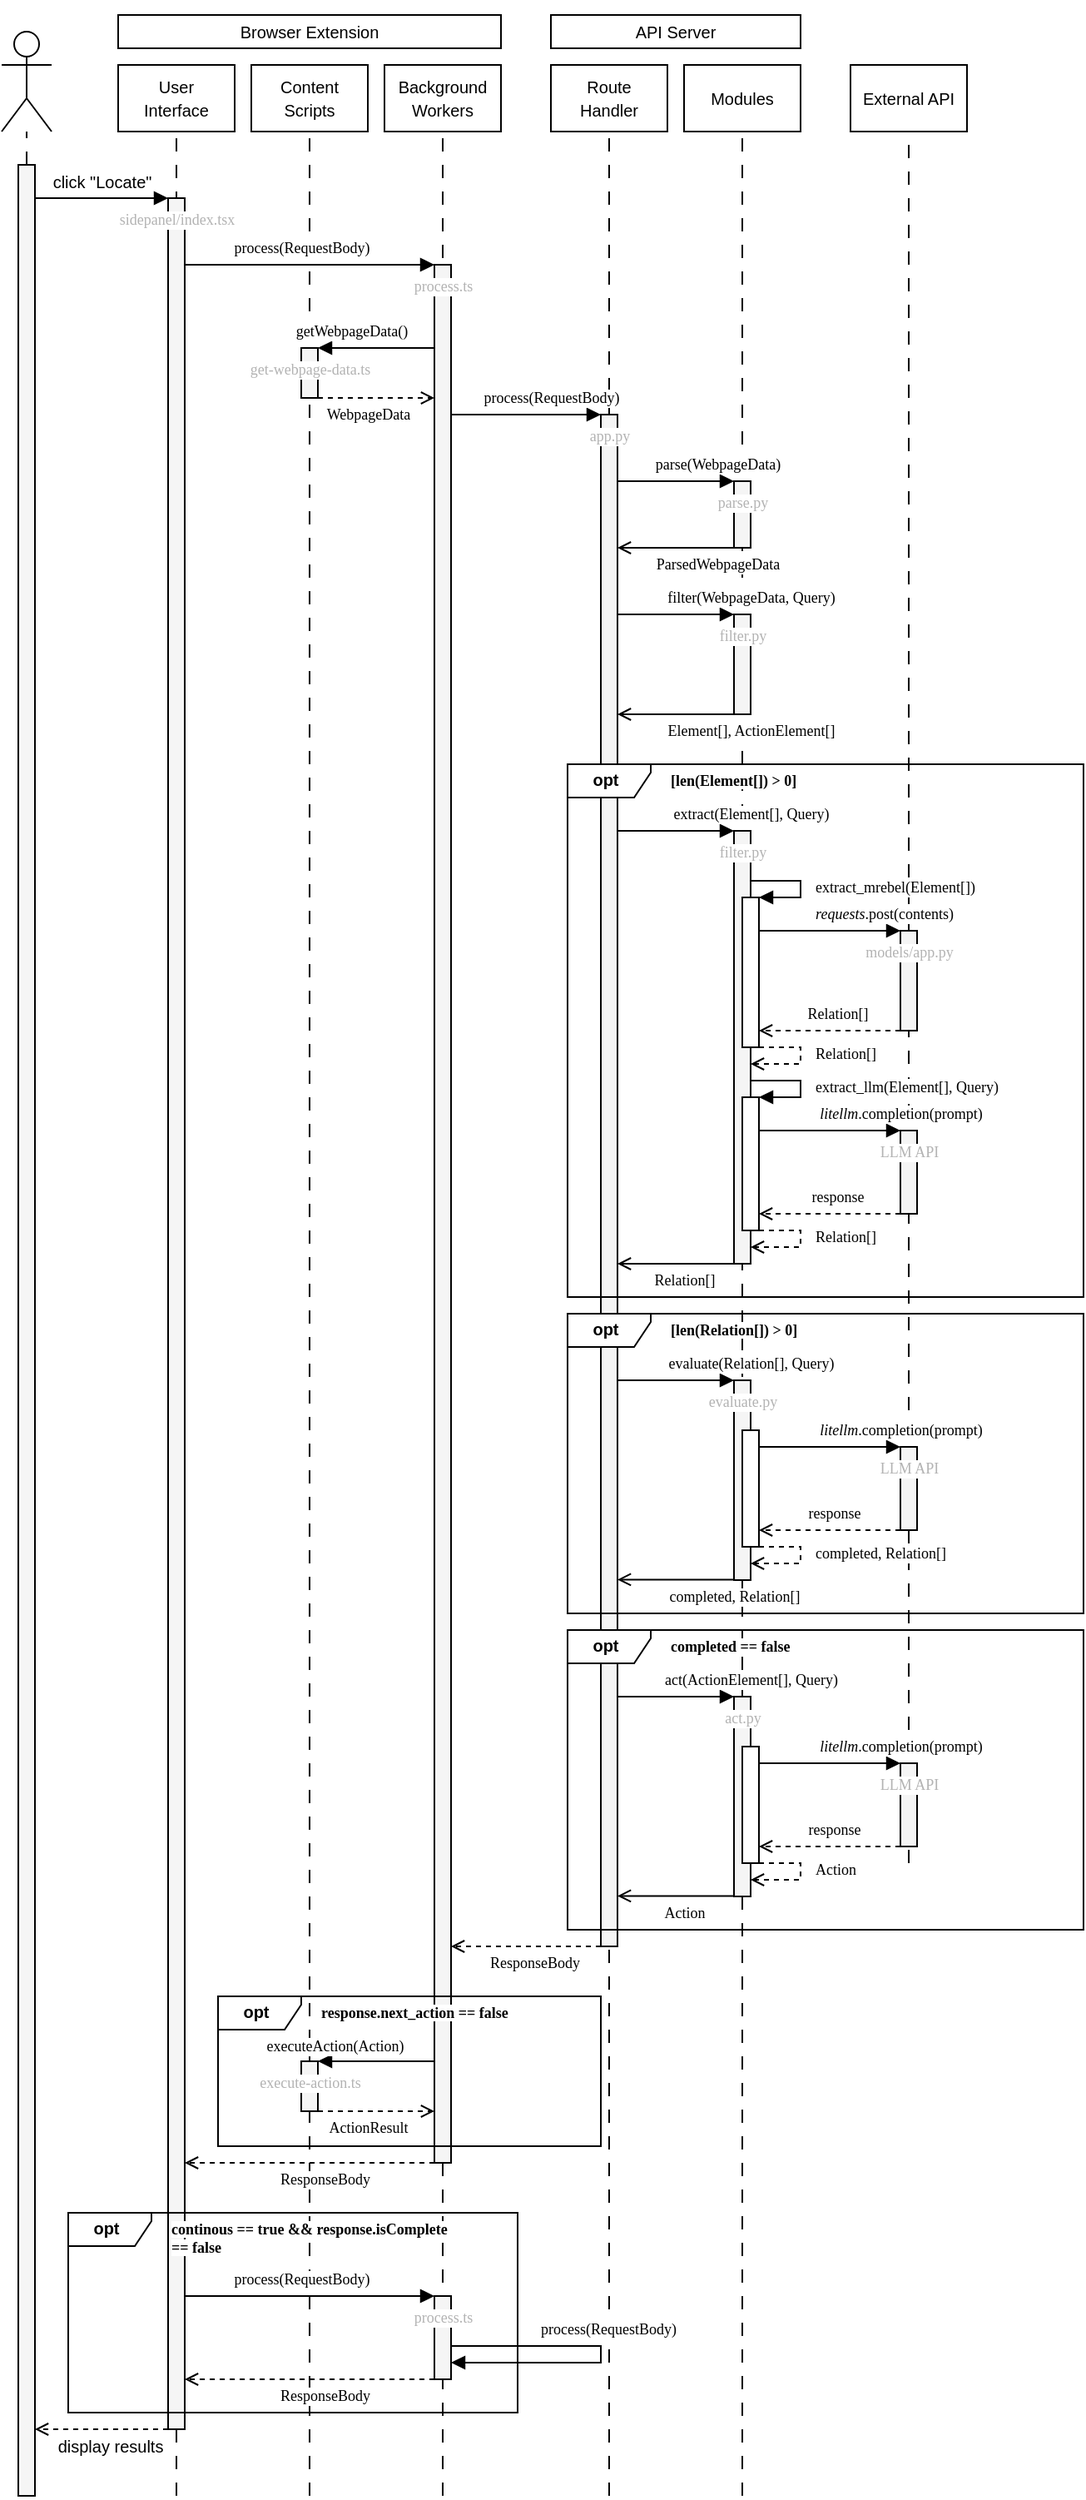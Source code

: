 <mxfile>
    <diagram id="eBM8X4_kObECRYnpffsh" name="Page-1">
        <mxGraphModel dx="1975" dy="1108" grid="1" gridSize="10" guides="1" tooltips="1" connect="1" arrows="1" fold="1" page="1" pageScale="1" pageWidth="850" pageHeight="1100" math="0" shadow="0">
            <root>
                <mxCell id="0"/>
                <mxCell id="1" parent="0"/>
                <mxCell id="3" value="" style="shape=umlActor;verticalLabelPosition=bottom;verticalAlign=top;html=1;" parent="1" vertex="1">
                    <mxGeometry x="100" y="50" width="30" height="60" as="geometry"/>
                </mxCell>
                <mxCell id="19" value="&lt;p style=&quot;line-height: 110%;&quot;&gt;&lt;font style=&quot;font-size: 10px;&quot;&gt;User &lt;br&gt;Interface&lt;/font&gt;&lt;/p&gt;" style="rounded=0;whiteSpace=wrap;html=1;strokeColor=default;" vertex="1" parent="1">
                    <mxGeometry x="170" y="70" width="70" height="40" as="geometry"/>
                </mxCell>
                <mxCell id="20" value="&lt;p style=&quot;line-height: 110%;&quot;&gt;&lt;font style=&quot;font-size: 10px;&quot;&gt;Content Scripts&lt;/font&gt;&lt;/p&gt;" style="rounded=0;whiteSpace=wrap;html=1;strokeColor=default;" vertex="1" parent="1">
                    <mxGeometry x="250" y="70" width="70" height="40" as="geometry"/>
                </mxCell>
                <mxCell id="21" value="&lt;p style=&quot;line-height: 110%;&quot;&gt;&lt;font style=&quot;font-size: 10px;&quot;&gt;Background Workers&lt;/font&gt;&lt;/p&gt;" style="rounded=0;whiteSpace=wrap;html=1;strokeColor=default;" vertex="1" parent="1">
                    <mxGeometry x="330" y="70" width="70" height="40" as="geometry"/>
                </mxCell>
                <mxCell id="22" value="&lt;p style=&quot;line-height: 110%;&quot;&gt;&lt;font style=&quot;font-size: 10px;&quot;&gt;Route &lt;br&gt;Handler&lt;/font&gt;&lt;/p&gt;" style="rounded=0;whiteSpace=wrap;html=1;strokeColor=default;" vertex="1" parent="1">
                    <mxGeometry x="430" y="70" width="70" height="40" as="geometry"/>
                </mxCell>
                <mxCell id="23" value="&lt;font style=&quot;font-size: 10px;&quot;&gt;Modules&lt;/font&gt;" style="rounded=0;whiteSpace=wrap;html=1;strokeColor=default;" vertex="1" parent="1">
                    <mxGeometry x="510" y="70" width="70" height="40" as="geometry"/>
                </mxCell>
                <mxCell id="32" value="" style="endArrow=none;html=1;dashed=1;dashPattern=8 8;startArrow=none;exitX=0.5;exitY=0;exitDx=0;exitDy=0;" edge="1" parent="1" source="33">
                    <mxGeometry width="50" height="50" relative="1" as="geometry">
                        <mxPoint x="120.0" y="300" as="sourcePoint"/>
                        <mxPoint x="115" y="110" as="targetPoint"/>
                    </mxGeometry>
                </mxCell>
                <mxCell id="34" value="" style="endArrow=none;html=1;dashed=1;dashPattern=8 8;entryX=0.5;entryY=1;entryDx=0;entryDy=0;" edge="1" parent="1" target="33">
                    <mxGeometry width="50" height="50" relative="1" as="geometry">
                        <mxPoint x="120.0" y="300" as="sourcePoint"/>
                        <mxPoint x="120" y="110" as="targetPoint"/>
                    </mxGeometry>
                </mxCell>
                <mxCell id="33" value="" style="rounded=0;whiteSpace=wrap;html=1;strokeColor=#000000;fillColor=#f5f5f5;fontColor=#333333;" vertex="1" parent="1">
                    <mxGeometry x="110" y="130" width="10" height="1400" as="geometry"/>
                </mxCell>
                <mxCell id="35" value="click &quot;Locate&quot;" style="endArrow=block;html=1;endFill=1;entryX=0;entryY=0;entryDx=0;entryDy=0;fontSize=10;" edge="1" parent="1" target="49">
                    <mxGeometry y="10" width="50" height="50" relative="1" as="geometry">
                        <mxPoint x="120" y="150" as="sourcePoint"/>
                        <mxPoint x="240" y="150" as="targetPoint"/>
                        <mxPoint as="offset"/>
                    </mxGeometry>
                </mxCell>
                <mxCell id="48" value="" style="endArrow=none;html=1;dashed=1;dashPattern=8 8;entryX=0.5;entryY=1;entryDx=0;entryDy=0;" edge="1" parent="1" target="19">
                    <mxGeometry width="50" height="50" relative="1" as="geometry">
                        <mxPoint x="205" y="1530" as="sourcePoint"/>
                        <mxPoint x="220" y="120" as="targetPoint"/>
                    </mxGeometry>
                </mxCell>
                <mxCell id="49" value="sidepanel/index.tsx" style="rounded=0;strokeColor=#000000;fillColor=#f5f5f5;fontColor=#B3B3B3;labelBackgroundColor=default;labelBorderColor=none;spacingLeft=0;html=1;fontSize=9;fontFamily=Roboto Mono;fontSource=https%3A%2F%2Ffonts.googleapis.com%2Fcss%3Ffamily%3DRoboto%2BMono;verticalAlign=top;spacingTop=1;labelPosition=center;verticalLabelPosition=middle;align=center;" vertex="1" parent="1">
                    <mxGeometry x="200" y="150" width="10" height="1340" as="geometry"/>
                </mxCell>
                <mxCell id="50" value="" style="endArrow=none;html=1;dashed=1;dashPattern=8 8;entryX=0.5;entryY=1;entryDx=0;entryDy=0;startArrow=none;" edge="1" parent="1" target="20">
                    <mxGeometry width="50" height="50" relative="1" as="geometry">
                        <mxPoint x="285" y="1530" as="sourcePoint"/>
                        <mxPoint x="285" y="110.0" as="targetPoint"/>
                    </mxGeometry>
                </mxCell>
                <mxCell id="52" value="" style="endArrow=none;html=1;dashed=1;dashPattern=8 8;entryX=0.5;entryY=1;entryDx=0;entryDy=0;startArrow=none;" edge="1" parent="1" target="21">
                    <mxGeometry width="50" height="50" relative="1" as="geometry">
                        <mxPoint x="365" y="1530" as="sourcePoint"/>
                        <mxPoint x="365" y="110.0" as="targetPoint"/>
                    </mxGeometry>
                </mxCell>
                <mxCell id="54" value="" style="endArrow=none;html=1;dashed=1;dashPattern=8 8;entryX=0.5;entryY=1;entryDx=0;entryDy=0;" edge="1" parent="1" target="22">
                    <mxGeometry width="50" height="50" relative="1" as="geometry">
                        <mxPoint x="465" y="1530" as="sourcePoint"/>
                        <mxPoint x="465" y="110.0" as="targetPoint"/>
                    </mxGeometry>
                </mxCell>
                <mxCell id="56" value="" style="endArrow=none;html=1;dashed=1;dashPattern=8 8;entryX=0.5;entryY=1;entryDx=0;entryDy=0;" edge="1" parent="1" target="23">
                    <mxGeometry width="50" height="50" relative="1" as="geometry">
                        <mxPoint x="545" y="1530" as="sourcePoint"/>
                        <mxPoint x="545" y="110.0" as="targetPoint"/>
                    </mxGeometry>
                </mxCell>
                <mxCell id="59" value="&lt;font style=&quot;font-size: 9px;&quot; data-font-src=&quot;https://fonts.googleapis.com/css?family=Roboto+Mono&quot; face=&quot;Roboto Mono&quot;&gt;process(RequestBody)&lt;/font&gt;" style="endArrow=block;html=1;endFill=1;entryX=0;entryY=0;entryDx=0;entryDy=0;fontSize=9;labelBackgroundColor=default;" edge="1" parent="1" target="68">
                    <mxGeometry x="-0.067" y="10" width="50" height="50" relative="1" as="geometry">
                        <mxPoint x="210" y="190" as="sourcePoint"/>
                        <mxPoint x="440" y="190.0" as="targetPoint"/>
                        <mxPoint as="offset"/>
                    </mxGeometry>
                </mxCell>
                <mxCell id="62" value="&lt;font style=&quot;font-size: 9px;&quot; data-font-src=&quot;https://fonts.googleapis.com/css?family=Roboto+Mono&quot; face=&quot;Roboto Mono&quot;&gt;getWebpageData()&lt;/font&gt;" style="endArrow=block;html=1;endFill=1;fontSize=9;entryX=1;entryY=0;entryDx=0;entryDy=0;" edge="1" parent="1" target="69">
                    <mxGeometry x="0.429" y="-10" width="50" height="50" relative="1" as="geometry">
                        <mxPoint x="360" y="240" as="sourcePoint"/>
                        <mxPoint x="300" y="240" as="targetPoint"/>
                        <mxPoint as="offset"/>
                    </mxGeometry>
                </mxCell>
                <mxCell id="63" value="&lt;font style=&quot;font-size: 9px;&quot; data-font-src=&quot;https://fonts.googleapis.com/css?family=Roboto+Mono&quot; face=&quot;Roboto Mono&quot;&gt;WebpageData&lt;/font&gt;" style="endArrow=open;html=1;endFill=0;dashed=1;fontSize=9;exitX=1;exitY=1;exitDx=0;exitDy=0;" edge="1" parent="1" source="69">
                    <mxGeometry x="-0.143" y="-10" width="50" height="50" relative="1" as="geometry">
                        <mxPoint x="300" y="270" as="sourcePoint"/>
                        <mxPoint x="360" y="270" as="targetPoint"/>
                        <mxPoint as="offset"/>
                    </mxGeometry>
                </mxCell>
                <mxCell id="64" value="External API" style="rounded=0;whiteSpace=wrap;html=1;strokeColor=default;fontSize=10;" vertex="1" parent="1">
                    <mxGeometry x="610" y="70" width="70" height="40" as="geometry"/>
                </mxCell>
                <mxCell id="65" value="" style="endArrow=none;html=1;dashed=1;dashPattern=8 8;entryX=0.5;entryY=1;entryDx=0;entryDy=0;" edge="1" parent="1" target="64">
                    <mxGeometry width="50" height="50" relative="1" as="geometry">
                        <mxPoint x="645" y="1150" as="sourcePoint"/>
                        <mxPoint x="645" y="110" as="targetPoint"/>
                    </mxGeometry>
                </mxCell>
                <mxCell id="68" value="process.ts" style="rounded=0;strokeColor=#000000;fillColor=#f5f5f5;fontColor=#B3B3B3;labelBackgroundColor=default;labelBorderColor=none;spacingLeft=0;html=1;fontSize=9;fontFamily=Roboto Mono;fontSource=https%3A%2F%2Ffonts.googleapis.com%2Fcss%3Ffamily%3DRoboto%2BMono;verticalAlign=top;spacingTop=1;labelPosition=center;verticalLabelPosition=middle;align=center;" vertex="1" parent="1">
                    <mxGeometry x="360" y="190" width="10" height="1140" as="geometry"/>
                </mxCell>
                <mxCell id="69" value="get-webpage-data.ts" style="rounded=0;strokeColor=#000000;fillColor=#f5f5f5;fontColor=#B3B3B3;labelBackgroundColor=default;labelBorderColor=none;spacingLeft=0;html=1;fontSize=9;fontFamily=Roboto Mono;fontSource=https%3A%2F%2Ffonts.googleapis.com%2Fcss%3Ffamily%3DRoboto%2BMono;verticalAlign=top;spacingTop=1;labelPosition=center;verticalLabelPosition=middle;align=center;" vertex="1" parent="1">
                    <mxGeometry x="280" y="240" width="10" height="30" as="geometry"/>
                </mxCell>
                <mxCell id="70" value="&lt;font style=&quot;font-size: 9px;&quot; data-font-src=&quot;https://fonts.googleapis.com/css?family=Roboto+Mono&quot; face=&quot;Roboto Mono&quot;&gt;process(RequestBody)&lt;/font&gt;" style="endArrow=block;html=1;endFill=1;entryX=0;entryY=0;entryDx=0;entryDy=0;fontSize=9;" edge="1" parent="1" target="71">
                    <mxGeometry x="0.333" y="10" width="50" height="50" relative="1" as="geometry">
                        <mxPoint x="370" y="280" as="sourcePoint"/>
                        <mxPoint x="470" y="280" as="targetPoint"/>
                        <mxPoint as="offset"/>
                    </mxGeometry>
                </mxCell>
                <mxCell id="71" value="app.py" style="rounded=0;strokeColor=#000000;fillColor=#f5f5f5;fontColor=#B3B3B3;labelBackgroundColor=default;labelBorderColor=none;spacingLeft=0;html=1;fontSize=9;fontFamily=Roboto Mono;fontSource=https%3A%2F%2Ffonts.googleapis.com%2Fcss%3Ffamily%3DRoboto%2BMono;verticalAlign=top;spacingTop=1;labelPosition=center;verticalLabelPosition=middle;align=center;" vertex="1" parent="1">
                    <mxGeometry x="460" y="280" width="10" height="920" as="geometry"/>
                </mxCell>
                <mxCell id="72" value="parse.py" style="rounded=0;strokeColor=#000000;fillColor=#f5f5f5;fontColor=#B3B3B3;labelBackgroundColor=default;labelBorderColor=none;spacingLeft=0;html=1;fontSize=9;fontFamily=Roboto Mono;fontSource=https%3A%2F%2Ffonts.googleapis.com%2Fcss%3Ffamily%3DRoboto%2BMono;verticalAlign=top;spacingTop=1;labelPosition=center;verticalLabelPosition=middle;align=center;" vertex="1" parent="1">
                    <mxGeometry x="540" y="320" width="10" height="40" as="geometry"/>
                </mxCell>
                <mxCell id="73" value="&lt;font style=&quot;font-size: 9px;&quot; data-font-src=&quot;https://fonts.googleapis.com/css?family=Roboto+Mono&quot; face=&quot;Roboto Mono&quot;&gt;parse(WebpageData)&lt;/font&gt;" style="endArrow=block;html=1;endFill=1;fontSize=9;entryX=0;entryY=0;entryDx=0;entryDy=0;" edge="1" parent="1" target="72">
                    <mxGeometry x="0.714" y="10" width="50" height="50" relative="1" as="geometry">
                        <mxPoint x="470" y="320" as="sourcePoint"/>
                        <mxPoint x="580" y="320" as="targetPoint"/>
                        <mxPoint as="offset"/>
                    </mxGeometry>
                </mxCell>
                <mxCell id="74" value="&lt;font style=&quot;font-size: 9px;&quot; data-font-src=&quot;https://fonts.googleapis.com/css?family=Roboto+Mono&quot; face=&quot;Roboto Mono&quot;&gt;ParsedWebpageData&lt;/font&gt;" style="endArrow=open;html=1;endFill=0;fontSize=9;exitX=0;exitY=1;exitDx=0;exitDy=0;" edge="1" parent="1" source="72">
                    <mxGeometry x="-0.714" y="10" width="50" height="50" relative="1" as="geometry">
                        <mxPoint x="580" y="360" as="sourcePoint"/>
                        <mxPoint x="470" y="360" as="targetPoint"/>
                        <mxPoint as="offset"/>
                    </mxGeometry>
                </mxCell>
                <mxCell id="76" value="filter.py" style="rounded=0;strokeColor=#000000;fillColor=#f5f5f5;fontColor=#B3B3B3;labelBackgroundColor=default;labelBorderColor=none;spacingLeft=0;html=1;fontSize=9;fontFamily=Roboto Mono;fontSource=https%3A%2F%2Ffonts.googleapis.com%2Fcss%3Ffamily%3DRoboto%2BMono;verticalAlign=top;spacingTop=1;labelPosition=center;verticalLabelPosition=middle;align=center;" vertex="1" parent="1">
                    <mxGeometry x="540" y="400" width="10" height="60" as="geometry"/>
                </mxCell>
                <mxCell id="77" value="&lt;font style=&quot;font-size: 9px;&quot; data-font-src=&quot;https://fonts.googleapis.com/css?family=Roboto+Mono&quot; face=&quot;Roboto Mono&quot;&gt;filter(WebpageData, Query)&lt;/font&gt;" style="endArrow=block;html=1;endFill=1;fontSize=9;entryX=0;entryY=0;entryDx=0;entryDy=0;" edge="1" parent="1" target="76">
                    <mxGeometry x="1" y="14" width="50" height="50" relative="1" as="geometry">
                        <mxPoint x="470" y="400" as="sourcePoint"/>
                        <mxPoint x="580" y="400" as="targetPoint"/>
                        <mxPoint x="10" y="4" as="offset"/>
                    </mxGeometry>
                </mxCell>
                <mxCell id="78" value="&lt;font style=&quot;font-size: 9px;&quot; data-font-src=&quot;https://fonts.googleapis.com/css?family=Roboto+Mono&quot; face=&quot;Roboto Mono&quot;&gt;Element[], ActionElement[]&lt;/font&gt;" style="endArrow=open;html=1;endFill=0;fontSize=9;exitX=0;exitY=1;exitDx=0;exitDy=0;" edge="1" parent="1" source="76">
                    <mxGeometry x="-1" y="14" width="50" height="50" relative="1" as="geometry">
                        <mxPoint x="580" y="460.0" as="sourcePoint"/>
                        <mxPoint x="470" y="460.0" as="targetPoint"/>
                        <mxPoint x="10" y="-4" as="offset"/>
                    </mxGeometry>
                </mxCell>
                <mxCell id="58" value="opt" style="shape=umlFrame;whiteSpace=wrap;html=1;width=50;height=20;boundedLbl=1;verticalAlign=middle;align=center;spacingLeft=-4;strokeColor=#000000;fontSize=10;spacingTop=-2;fontStyle=1;movable=1;resizable=1;rotatable=1;deletable=1;editable=1;connectable=1;" vertex="1" parent="1">
                    <mxGeometry x="440" y="490" width="310" height="320" as="geometry"/>
                </mxCell>
                <mxCell id="79" value="&lt;span style=&quot;color: rgb(0, 0, 0); font-family: &amp;quot;Roboto Mono&amp;quot;; font-size: 9px; font-style: normal; font-variant-ligatures: normal; font-variant-caps: normal; letter-spacing: normal; orphans: 2; text-align: center; text-indent: 0px; text-transform: none; widows: 2; word-spacing: 0px; -webkit-text-stroke-width: 0px; background-color: rgb(255, 255, 255); text-decoration-thickness: initial; text-decoration-style: initial; text-decoration-color: initial; float: none; display: inline !important;&quot;&gt;[len(Element[]) &amp;gt; 0]&lt;/span&gt;" style="text;whiteSpace=wrap;html=1;fontSize=9;fontFamily=Roboto Mono;fontColor=#B3B3B3;verticalAlign=middle;fontStyle=1" vertex="1" parent="1">
                    <mxGeometry x="500" y="490" width="130" height="20" as="geometry"/>
                </mxCell>
                <mxCell id="80" value="filter.py" style="rounded=0;strokeColor=#000000;fillColor=#f5f5f5;fontColor=#B3B3B3;labelBackgroundColor=default;labelBorderColor=none;spacingLeft=0;html=1;fontSize=9;fontFamily=Roboto Mono;fontSource=https%3A%2F%2Ffonts.googleapis.com%2Fcss%3Ffamily%3DRoboto%2BMono;verticalAlign=top;spacingTop=1;labelPosition=center;verticalLabelPosition=middle;align=center;" vertex="1" parent="1">
                    <mxGeometry x="540" y="530" width="10" height="260" as="geometry"/>
                </mxCell>
                <mxCell id="81" value="&lt;font style=&quot;font-size: 9px;&quot; data-font-src=&quot;https://fonts.googleapis.com/css?family=Roboto+Mono&quot; face=&quot;Roboto Mono&quot;&gt;extract(Element[], Query)&lt;/font&gt;" style="endArrow=block;html=1;endFill=1;fontSize=9;entryX=0;entryY=0;entryDx=0;entryDy=0;" edge="1" parent="1" target="80">
                    <mxGeometry x="1" y="14" width="50" height="50" relative="1" as="geometry">
                        <mxPoint x="470" y="530" as="sourcePoint"/>
                        <mxPoint x="540" y="530" as="targetPoint"/>
                        <mxPoint x="10" y="4" as="offset"/>
                    </mxGeometry>
                </mxCell>
                <mxCell id="82" value="models/app.py" style="rounded=0;strokeColor=#000000;fillColor=#f5f5f5;fontColor=#B3B3B3;labelBackgroundColor=default;labelBorderColor=none;spacingLeft=0;html=1;fontSize=9;fontFamily=Roboto Mono;fontSource=https%3A%2F%2Ffonts.googleapis.com%2Fcss%3Ffamily%3DRoboto%2BMono;verticalAlign=top;spacingTop=1;labelPosition=center;verticalLabelPosition=middle;align=center;" vertex="1" parent="1">
                    <mxGeometry x="640" y="590" width="10" height="60" as="geometry"/>
                </mxCell>
                <mxCell id="83" value="&lt;font style=&quot;font-size: 9px;&quot; data-font-src=&quot;https://fonts.googleapis.com/css?family=Roboto+Mono&quot; face=&quot;Roboto Mono&quot;&gt;extract_mrebel(Element[])&lt;/font&gt;" style="endArrow=block;html=1;endFill=1;fontSize=9;entryX=1;entryY=0;entryDx=0;entryDy=0;rounded=0;align=left;" edge="1" parent="1">
                    <mxGeometry x="0.046" y="7" width="50" height="50" relative="1" as="geometry">
                        <mxPoint x="550" y="560" as="sourcePoint"/>
                        <mxPoint x="555" y="570" as="targetPoint"/>
                        <mxPoint as="offset"/>
                        <Array as="points">
                            <mxPoint x="580" y="560"/>
                            <mxPoint x="580" y="570"/>
                        </Array>
                    </mxGeometry>
                </mxCell>
                <mxCell id="84" value="&lt;font style=&quot;font-size: 9px;&quot; data-font-src=&quot;https://fonts.googleapis.com/css?family=Roboto+Mono&quot; face=&quot;Roboto Mono&quot;&gt;Relation[]&lt;/font&gt;" style="endArrow=open;html=1;endFill=0;dashed=1;fontSize=9;entryX=1;entryY=1;entryDx=0;entryDy=0;exitX=0;exitY=1;exitDx=0;exitDy=0;" edge="1" parent="1">
                    <mxGeometry x="-0.091" y="-10" width="50" height="50" relative="1" as="geometry">
                        <mxPoint x="640" y="650" as="sourcePoint"/>
                        <mxPoint x="555" y="650" as="targetPoint"/>
                        <mxPoint as="offset"/>
                    </mxGeometry>
                </mxCell>
                <mxCell id="85" value="LLM API" style="rounded=0;strokeColor=#000000;fillColor=#f5f5f5;fontColor=#B3B3B3;labelBackgroundColor=default;labelBorderColor=none;spacingLeft=0;html=1;fontSize=9;fontFamily=Roboto Mono;fontSource=https%3A%2F%2Ffonts.googleapis.com%2Fcss%3Ffamily%3DRoboto%2BMono;verticalAlign=top;spacingTop=1;labelPosition=center;verticalLabelPosition=middle;align=center;" vertex="1" parent="1">
                    <mxGeometry x="640" y="710" width="10" height="50" as="geometry"/>
                </mxCell>
                <mxCell id="86" value="&lt;font face=&quot;Roboto Mono&quot;&gt;&lt;i&gt;litellm&lt;/i&gt;.completion(prompt)&lt;/font&gt;" style="endArrow=block;html=1;endFill=1;fontSize=9;entryX=0;entryY=0;entryDx=0;entryDy=0;" edge="1" parent="1" target="85">
                    <mxGeometry x="1" y="10" width="50" height="50" relative="1" as="geometry">
                        <mxPoint x="550" y="710" as="sourcePoint"/>
                        <mxPoint x="630" y="710" as="targetPoint"/>
                        <mxPoint as="offset"/>
                    </mxGeometry>
                </mxCell>
                <mxCell id="87" value="&lt;font style=&quot;font-size: 9px;&quot; data-font-src=&quot;https://fonts.googleapis.com/css?family=Roboto+Mono&quot; face=&quot;Roboto Mono&quot;&gt;response&lt;/font&gt;" style="endArrow=open;html=1;endFill=0;dashed=1;fontSize=9;exitX=0;exitY=1;exitDx=0;exitDy=0;" edge="1" parent="1">
                    <mxGeometry x="-0.089" y="-10" width="50" height="50" relative="1" as="geometry">
                        <mxPoint x="640" y="760" as="sourcePoint"/>
                        <mxPoint x="555" y="760" as="targetPoint"/>
                        <mxPoint as="offset"/>
                    </mxGeometry>
                </mxCell>
                <mxCell id="88" value="&lt;font style=&quot;font-size: 9px;&quot; data-font-src=&quot;https://fonts.googleapis.com/css?family=Roboto+Mono&quot; face=&quot;Roboto Mono&quot;&gt;Relation[]&lt;/font&gt;" style="endArrow=open;html=1;endFill=0;fontSize=9;" edge="1" parent="1">
                    <mxGeometry x="-0.143" y="10" width="50" height="50" relative="1" as="geometry">
                        <mxPoint x="540" y="790" as="sourcePoint"/>
                        <mxPoint x="470" y="790" as="targetPoint"/>
                        <mxPoint as="offset"/>
                    </mxGeometry>
                </mxCell>
                <mxCell id="89" value="opt" style="shape=umlFrame;whiteSpace=wrap;html=1;width=50;height=20;boundedLbl=1;verticalAlign=middle;align=center;spacingLeft=-4;strokeColor=#000000;fontSize=10;spacingTop=-2;fontStyle=1" vertex="1" parent="1">
                    <mxGeometry x="440" y="820" width="310" height="180" as="geometry"/>
                </mxCell>
                <mxCell id="90" value="&lt;span style=&quot;color: rgb(0, 0, 0); font-family: &amp;quot;Roboto Mono&amp;quot;; font-size: 9px; font-style: normal; font-variant-ligatures: normal; font-variant-caps: normal; letter-spacing: normal; orphans: 2; text-align: center; text-indent: 0px; text-transform: none; widows: 2; word-spacing: 0px; -webkit-text-stroke-width: 0px; background-color: rgb(255, 255, 255); text-decoration-thickness: initial; text-decoration-style: initial; text-decoration-color: initial; float: none; display: inline !important;&quot;&gt;[len(Relation[]) &amp;gt; 0]&lt;/span&gt;" style="text;whiteSpace=wrap;html=1;fontSize=9;fontFamily=Roboto Mono;fontColor=#B3B3B3;verticalAlign=middle;fontStyle=1" vertex="1" parent="1">
                    <mxGeometry x="500" y="820" width="130" height="20" as="geometry"/>
                </mxCell>
                <mxCell id="91" value="evaluate.py" style="rounded=0;strokeColor=#000000;fillColor=#f5f5f5;fontColor=#B3B3B3;labelBackgroundColor=default;labelBorderColor=none;spacingLeft=0;html=1;fontSize=9;fontFamily=Roboto Mono;fontSource=https%3A%2F%2Ffonts.googleapis.com%2Fcss%3Ffamily%3DRoboto%2BMono;verticalAlign=top;spacingTop=1;labelPosition=center;verticalLabelPosition=middle;align=center;" vertex="1" parent="1">
                    <mxGeometry x="540" y="860" width="10" height="120" as="geometry"/>
                </mxCell>
                <mxCell id="92" value="&lt;font style=&quot;font-size: 9px;&quot; data-font-src=&quot;https://fonts.googleapis.com/css?family=Roboto+Mono&quot; face=&quot;Roboto Mono&quot;&gt;evaluate(Relation[], Query)&lt;/font&gt;" style="endArrow=block;html=1;endFill=1;fontSize=9;" edge="1" parent="1">
                    <mxGeometry x="1" y="14" width="50" height="50" relative="1" as="geometry">
                        <mxPoint x="470" y="860" as="sourcePoint"/>
                        <mxPoint x="540" y="860" as="targetPoint"/>
                        <mxPoint x="10" y="4" as="offset"/>
                    </mxGeometry>
                </mxCell>
                <mxCell id="99" value="&lt;font style=&quot;font-size: 9px;&quot; data-font-src=&quot;https://fonts.googleapis.com/css?family=Roboto+Mono&quot; face=&quot;Roboto Mono&quot;&gt;&lt;i&gt;requests&lt;/i&gt;.post(contents)&lt;/font&gt;" style="endArrow=block;html=1;endFill=1;fontSize=9;entryX=0;entryY=0;entryDx=0;entryDy=0;" edge="1" parent="1" target="82">
                    <mxGeometry x="0.765" y="10" width="50" height="50" relative="1" as="geometry">
                        <mxPoint x="555.0" y="590" as="sourcePoint"/>
                        <mxPoint x="665.0" y="590" as="targetPoint"/>
                        <mxPoint as="offset"/>
                    </mxGeometry>
                </mxCell>
                <mxCell id="100" value="" style="rounded=0;labelBackgroundColor=default;labelBorderColor=none;spacingLeft=0;html=1;fontSize=9;fontFamily=Roboto Mono;fontSource=https%3A%2F%2Ffonts.googleapis.com%2Fcss%3Ffamily%3DRoboto%2BMono;verticalAlign=top;spacingTop=1;labelPosition=center;verticalLabelPosition=middle;align=center;" vertex="1" parent="1">
                    <mxGeometry x="545" y="570" width="10" height="90" as="geometry"/>
                </mxCell>
                <mxCell id="101" value="&lt;font style=&quot;font-size: 9px;&quot; data-font-src=&quot;https://fonts.googleapis.com/css?family=Roboto+Mono&quot; face=&quot;Roboto Mono&quot;&gt;Relation[]&lt;/font&gt;" style="endArrow=open;html=1;endFill=0;dashed=1;fontSize=9;entryX=1;entryY=1;entryDx=0;entryDy=0;exitX=1;exitY=1;exitDx=0;exitDy=0;rounded=0;align=left;" edge="1" parent="1">
                    <mxGeometry x="-0.108" y="7" width="50" height="50" relative="1" as="geometry">
                        <mxPoint x="555" y="660" as="sourcePoint"/>
                        <mxPoint x="550" y="670" as="targetPoint"/>
                        <mxPoint as="offset"/>
                        <Array as="points">
                            <mxPoint x="580" y="660"/>
                            <mxPoint x="580" y="670"/>
                        </Array>
                    </mxGeometry>
                </mxCell>
                <mxCell id="103" value="" style="rounded=0;labelBackgroundColor=default;labelBorderColor=none;spacingLeft=0;html=1;fontSize=9;fontFamily=Roboto Mono;fontSource=https%3A%2F%2Ffonts.googleapis.com%2Fcss%3Ffamily%3DRoboto%2BMono;verticalAlign=top;spacingTop=1;labelPosition=center;verticalLabelPosition=middle;align=center;" vertex="1" parent="1">
                    <mxGeometry x="545" y="690" width="10" height="80" as="geometry"/>
                </mxCell>
                <mxCell id="104" value="&lt;span style=&quot;font-family: &amp;quot;Roboto Mono&amp;quot;; text-align: center;&quot;&gt;extract_llm(Element[], Query)&lt;/span&gt;" style="endArrow=block;html=1;endFill=1;fontSize=9;entryX=1;entryY=0;entryDx=0;entryDy=0;rounded=0;align=left;" edge="1" parent="1">
                    <mxGeometry x="0.051" y="7" width="50" height="50" relative="1" as="geometry">
                        <mxPoint x="550" y="680" as="sourcePoint"/>
                        <mxPoint x="555" y="690" as="targetPoint"/>
                        <mxPoint as="offset"/>
                        <Array as="points">
                            <mxPoint x="580" y="680"/>
                            <mxPoint x="580" y="690"/>
                        </Array>
                    </mxGeometry>
                </mxCell>
                <mxCell id="105" value="&lt;font style=&quot;font-size: 9px;&quot; data-font-src=&quot;https://fonts.googleapis.com/css?family=Roboto+Mono&quot; face=&quot;Roboto Mono&quot;&gt;Relation[]&lt;/font&gt;" style="endArrow=open;html=1;endFill=0;dashed=1;fontSize=9;entryX=1;entryY=1;entryDx=0;entryDy=0;exitX=1;exitY=1;exitDx=0;exitDy=0;rounded=0;align=left;" edge="1" parent="1">
                    <mxGeometry x="-0.108" y="7" width="50" height="50" relative="1" as="geometry">
                        <mxPoint x="555" y="770" as="sourcePoint"/>
                        <mxPoint x="550" y="780" as="targetPoint"/>
                        <mxPoint as="offset"/>
                        <Array as="points">
                            <mxPoint x="580" y="770"/>
                            <mxPoint x="580" y="780"/>
                        </Array>
                    </mxGeometry>
                </mxCell>
                <mxCell id="106" value="LLM API" style="rounded=0;strokeColor=#000000;fillColor=#f5f5f5;fontColor=#B3B3B3;labelBackgroundColor=default;labelBorderColor=none;spacingLeft=0;html=1;fontSize=9;fontFamily=Roboto Mono;fontSource=https%3A%2F%2Ffonts.googleapis.com%2Fcss%3Ffamily%3DRoboto%2BMono;verticalAlign=top;spacingTop=1;labelPosition=center;verticalLabelPosition=middle;align=center;" vertex="1" parent="1">
                    <mxGeometry x="640" y="900" width="10" height="50" as="geometry"/>
                </mxCell>
                <mxCell id="107" value="&lt;font face=&quot;Roboto Mono&quot;&gt;&lt;i&gt;litellm&lt;/i&gt;.completion(prompt)&lt;/font&gt;" style="endArrow=block;html=1;endFill=1;fontSize=9;entryX=0;entryY=0;entryDx=0;entryDy=0;" edge="1" parent="1" target="106">
                    <mxGeometry x="1" y="10" width="50" height="50" relative="1" as="geometry">
                        <mxPoint x="550" y="900" as="sourcePoint"/>
                        <mxPoint x="630" y="900" as="targetPoint"/>
                        <mxPoint as="offset"/>
                    </mxGeometry>
                </mxCell>
                <mxCell id="108" value="&lt;font style=&quot;font-size: 9px;&quot; data-font-src=&quot;https://fonts.googleapis.com/css?family=Roboto+Mono&quot; face=&quot;Roboto Mono&quot;&gt;response&lt;/font&gt;" style="endArrow=open;html=1;endFill=0;dashed=1;fontSize=9;exitX=0;exitY=1;exitDx=0;exitDy=0;" edge="1" parent="1">
                    <mxGeometry x="-0.059" y="-10" width="50" height="50" relative="1" as="geometry">
                        <mxPoint x="640" y="950" as="sourcePoint"/>
                        <mxPoint x="555" y="950" as="targetPoint"/>
                        <mxPoint as="offset"/>
                    </mxGeometry>
                </mxCell>
                <mxCell id="109" value="" style="rounded=0;labelBackgroundColor=default;labelBorderColor=none;spacingLeft=0;html=1;fontSize=9;fontFamily=Roboto Mono;fontSource=https%3A%2F%2Ffonts.googleapis.com%2Fcss%3Ffamily%3DRoboto%2BMono;verticalAlign=top;spacingTop=1;labelPosition=center;verticalLabelPosition=middle;align=center;" vertex="1" parent="1">
                    <mxGeometry x="545" y="890" width="10" height="70" as="geometry"/>
                </mxCell>
                <mxCell id="110" value="&lt;font style=&quot;font-size: 9px;&quot; data-font-src=&quot;https://fonts.googleapis.com/css?family=Roboto+Mono&quot; face=&quot;Roboto Mono&quot;&gt;completed, Relation[]&lt;/font&gt;" style="endArrow=open;html=1;endFill=0;dashed=1;fontSize=9;entryX=1;entryY=1;entryDx=0;entryDy=0;exitX=1;exitY=1;exitDx=0;exitDy=0;rounded=0;align=left;" edge="1" parent="1">
                    <mxGeometry x="-0.109" y="7" width="50" height="50" relative="1" as="geometry">
                        <mxPoint x="555" y="960" as="sourcePoint"/>
                        <mxPoint x="550" y="970" as="targetPoint"/>
                        <mxPoint as="offset"/>
                        <Array as="points">
                            <mxPoint x="580" y="960"/>
                            <mxPoint x="580" y="970"/>
                        </Array>
                    </mxGeometry>
                </mxCell>
                <mxCell id="111" value="&lt;span style=&quot;font-family: &amp;quot;Roboto Mono&amp;quot;; text-align: left;&quot;&gt;completed, Relation[]&lt;/span&gt;" style="endArrow=open;html=1;endFill=0;fontSize=9;" edge="1" parent="1">
                    <mxGeometry x="-1" y="10" width="50" height="50" relative="1" as="geometry">
                        <mxPoint x="540" y="979.74" as="sourcePoint"/>
                        <mxPoint x="470" y="979.74" as="targetPoint"/>
                        <mxPoint as="offset"/>
                    </mxGeometry>
                </mxCell>
                <mxCell id="112" value="opt" style="shape=umlFrame;whiteSpace=wrap;html=1;width=50;height=20;boundedLbl=1;verticalAlign=middle;align=center;spacingLeft=-4;strokeColor=#000000;fontSize=10;spacingTop=-2;fontStyle=1" vertex="1" parent="1">
                    <mxGeometry x="440" y="1010" width="310" height="180" as="geometry"/>
                </mxCell>
                <mxCell id="113" value="&lt;span style=&quot;color: rgb(0, 0, 0); font-family: &amp;quot;Roboto Mono&amp;quot;; font-size: 9px; font-style: normal; font-variant-ligatures: normal; font-variant-caps: normal; letter-spacing: normal; orphans: 2; text-align: center; text-indent: 0px; text-transform: none; widows: 2; word-spacing: 0px; -webkit-text-stroke-width: 0px; background-color: rgb(255, 255, 255); text-decoration-thickness: initial; text-decoration-style: initial; text-decoration-color: initial; float: none; display: inline !important;&quot;&gt;completed == false&lt;/span&gt;" style="text;whiteSpace=wrap;html=1;fontSize=9;fontFamily=Roboto Mono;fontColor=#B3B3B3;verticalAlign=middle;fontStyle=1" vertex="1" parent="1">
                    <mxGeometry x="500" y="1010" width="130" height="20" as="geometry"/>
                </mxCell>
                <mxCell id="114" value="act.py" style="rounded=0;strokeColor=#000000;fillColor=#f5f5f5;fontColor=#B3B3B3;labelBackgroundColor=default;labelBorderColor=none;spacingLeft=0;html=1;fontSize=9;fontFamily=Roboto Mono;fontSource=https%3A%2F%2Ffonts.googleapis.com%2Fcss%3Ffamily%3DRoboto%2BMono;verticalAlign=top;spacingTop=1;labelPosition=center;verticalLabelPosition=middle;align=center;" vertex="1" parent="1">
                    <mxGeometry x="540" y="1050" width="10" height="120" as="geometry"/>
                </mxCell>
                <mxCell id="115" value="&lt;font style=&quot;font-size: 9px;&quot; data-font-src=&quot;https://fonts.googleapis.com/css?family=Roboto+Mono&quot; face=&quot;Roboto Mono&quot;&gt;act(ActionElement[], Query)&lt;/font&gt;" style="endArrow=block;html=1;endFill=1;fontSize=9;" edge="1" parent="1">
                    <mxGeometry x="1" y="14" width="50" height="50" relative="1" as="geometry">
                        <mxPoint x="470" y="1050" as="sourcePoint"/>
                        <mxPoint x="540" y="1050" as="targetPoint"/>
                        <mxPoint x="10" y="4" as="offset"/>
                    </mxGeometry>
                </mxCell>
                <mxCell id="116" value="LLM API" style="rounded=0;strokeColor=#000000;fillColor=#f5f5f5;fontColor=#B3B3B3;labelBackgroundColor=default;labelBorderColor=none;spacingLeft=0;html=1;fontSize=9;fontFamily=Roboto Mono;fontSource=https%3A%2F%2Ffonts.googleapis.com%2Fcss%3Ffamily%3DRoboto%2BMono;verticalAlign=top;spacingTop=1;labelPosition=center;verticalLabelPosition=middle;align=center;" vertex="1" parent="1">
                    <mxGeometry x="640" y="1090" width="10" height="50" as="geometry"/>
                </mxCell>
                <mxCell id="117" value="&lt;font face=&quot;Roboto Mono&quot;&gt;&lt;i&gt;litellm&lt;/i&gt;.completion(prompt)&lt;/font&gt;" style="endArrow=block;html=1;endFill=1;fontSize=9;entryX=0;entryY=0;entryDx=0;entryDy=0;" edge="1" parent="1" target="116">
                    <mxGeometry x="1" y="10" width="50" height="50" relative="1" as="geometry">
                        <mxPoint x="550" y="1090" as="sourcePoint"/>
                        <mxPoint x="630" y="1090" as="targetPoint"/>
                        <mxPoint as="offset"/>
                    </mxGeometry>
                </mxCell>
                <mxCell id="118" value="&lt;font style=&quot;font-size: 9px;&quot; data-font-src=&quot;https://fonts.googleapis.com/css?family=Roboto+Mono&quot; face=&quot;Roboto Mono&quot;&gt;response&lt;/font&gt;" style="endArrow=open;html=1;endFill=0;dashed=1;fontSize=9;exitX=0;exitY=1;exitDx=0;exitDy=0;" edge="1" parent="1">
                    <mxGeometry x="-0.059" y="-10" width="50" height="50" relative="1" as="geometry">
                        <mxPoint x="640" y="1140" as="sourcePoint"/>
                        <mxPoint x="555" y="1140" as="targetPoint"/>
                        <mxPoint as="offset"/>
                    </mxGeometry>
                </mxCell>
                <mxCell id="119" value="" style="rounded=0;labelBackgroundColor=default;labelBorderColor=none;spacingLeft=0;html=1;fontSize=9;fontFamily=Roboto Mono;fontSource=https%3A%2F%2Ffonts.googleapis.com%2Fcss%3Ffamily%3DRoboto%2BMono;verticalAlign=top;spacingTop=1;labelPosition=center;verticalLabelPosition=middle;align=center;" vertex="1" parent="1">
                    <mxGeometry x="545" y="1080" width="10" height="70" as="geometry"/>
                </mxCell>
                <mxCell id="120" value="&lt;font style=&quot;font-size: 9px;&quot; data-font-src=&quot;https://fonts.googleapis.com/css?family=Roboto+Mono&quot; face=&quot;Roboto Mono&quot;&gt;Action&lt;/font&gt;" style="endArrow=open;html=1;endFill=0;dashed=1;fontSize=9;entryX=1;entryY=1;entryDx=0;entryDy=0;exitX=1;exitY=1;exitDx=0;exitDy=0;rounded=0;align=left;" edge="1" parent="1">
                    <mxGeometry x="-0.109" y="7" width="50" height="50" relative="1" as="geometry">
                        <mxPoint x="555" y="1150" as="sourcePoint"/>
                        <mxPoint x="550" y="1160" as="targetPoint"/>
                        <mxPoint as="offset"/>
                        <Array as="points">
                            <mxPoint x="580" y="1150"/>
                            <mxPoint x="580" y="1160"/>
                        </Array>
                    </mxGeometry>
                </mxCell>
                <mxCell id="121" value="&lt;span style=&quot;font-family: &amp;quot;Roboto Mono&amp;quot;; text-align: left;&quot;&gt;Action&lt;/span&gt;" style="endArrow=open;html=1;endFill=0;fontSize=9;" edge="1" parent="1">
                    <mxGeometry x="-0.143" y="10" width="50" height="50" relative="1" as="geometry">
                        <mxPoint x="540" y="1169.74" as="sourcePoint"/>
                        <mxPoint x="470" y="1169.74" as="targetPoint"/>
                        <mxPoint as="offset"/>
                    </mxGeometry>
                </mxCell>
                <mxCell id="122" value="&lt;font style=&quot;font-size: 9px;&quot; data-font-src=&quot;https://fonts.googleapis.com/css?family=Roboto+Mono&quot; face=&quot;Roboto Mono&quot;&gt;ResponseBody&lt;/font&gt;" style="endArrow=open;html=1;endFill=0;dashed=1;fontSize=9;exitX=0;exitY=1;exitDx=0;exitDy=0;" edge="1" parent="1">
                    <mxGeometry x="-0.111" y="10" width="50" height="50" relative="1" as="geometry">
                        <mxPoint x="460" y="1200" as="sourcePoint"/>
                        <mxPoint x="370" y="1200" as="targetPoint"/>
                        <mxPoint as="offset"/>
                    </mxGeometry>
                </mxCell>
                <mxCell id="126" value="opt" style="shape=umlFrame;whiteSpace=wrap;html=1;width=50;height=20;boundedLbl=1;verticalAlign=middle;align=center;spacingLeft=-4;strokeColor=#000000;fontSize=10;spacingTop=-2;fontStyle=1" vertex="1" parent="1">
                    <mxGeometry x="230" y="1230" width="230" height="90" as="geometry"/>
                </mxCell>
                <mxCell id="127" value="&lt;span style=&quot;color: rgb(0, 0, 0); font-family: &amp;quot;Roboto Mono&amp;quot;; font-size: 9px; font-style: normal; font-variant-ligatures: normal; font-variant-caps: normal; letter-spacing: normal; orphans: 2; text-align: center; text-indent: 0px; text-transform: none; widows: 2; word-spacing: 0px; -webkit-text-stroke-width: 0px; background-color: rgb(255, 255, 255); text-decoration-thickness: initial; text-decoration-style: initial; text-decoration-color: initial; float: none; display: inline !important;&quot;&gt;response.next_action == false&lt;/span&gt;" style="text;whiteSpace=wrap;html=1;fontSize=9;fontFamily=Roboto Mono;fontColor=#B3B3B3;verticalAlign=middle;fontStyle=1" vertex="1" parent="1">
                    <mxGeometry x="290" y="1230" width="170" height="20" as="geometry"/>
                </mxCell>
                <mxCell id="123" value="&lt;font style=&quot;font-size: 9px;&quot; data-font-src=&quot;https://fonts.googleapis.com/css?family=Roboto+Mono&quot; face=&quot;Roboto Mono&quot;&gt;executeAction(Action)&lt;/font&gt;" style="endArrow=block;html=1;endFill=1;fontSize=9;entryX=1;entryY=0;entryDx=0;entryDy=0;" edge="1" parent="1" target="125">
                    <mxGeometry x="0.714" y="-9" width="50" height="50" relative="1" as="geometry">
                        <mxPoint x="360" y="1269.0" as="sourcePoint"/>
                        <mxPoint x="300" y="1269.0" as="targetPoint"/>
                        <mxPoint as="offset"/>
                    </mxGeometry>
                </mxCell>
                <mxCell id="124" value="&lt;font style=&quot;font-size: 9px;&quot; data-font-src=&quot;https://fonts.googleapis.com/css?family=Roboto+Mono&quot; face=&quot;Roboto Mono&quot;&gt;ActionResult&lt;/font&gt;" style="endArrow=open;html=1;endFill=0;dashed=1;fontSize=9;exitX=1;exitY=1;exitDx=0;exitDy=0;" edge="1" parent="1" source="125">
                    <mxGeometry x="-0.143" y="-10" width="50" height="50" relative="1" as="geometry">
                        <mxPoint x="300" y="1299.0" as="sourcePoint"/>
                        <mxPoint x="360" y="1299.0" as="targetPoint"/>
                        <mxPoint as="offset"/>
                    </mxGeometry>
                </mxCell>
                <mxCell id="125" value="execute-action.ts" style="rounded=0;strokeColor=#000000;fillColor=#f5f5f5;fontColor=#B3B3B3;labelBackgroundColor=default;labelBorderColor=none;spacingLeft=0;html=1;fontSize=9;fontFamily=Roboto Mono;fontSource=https%3A%2F%2Ffonts.googleapis.com%2Fcss%3Ffamily%3DRoboto%2BMono;verticalAlign=top;spacingTop=1;labelPosition=center;verticalLabelPosition=middle;align=center;" vertex="1" parent="1">
                    <mxGeometry x="280" y="1269.0" width="10" height="30" as="geometry"/>
                </mxCell>
                <mxCell id="128" value="&lt;font style=&quot;font-size: 9px;&quot; data-font-src=&quot;https://fonts.googleapis.com/css?family=Roboto+Mono&quot; face=&quot;Roboto Mono&quot;&gt;ResponseBody&lt;/font&gt;" style="endArrow=open;html=1;endFill=0;dashed=1;fontSize=9;exitX=0;exitY=1;exitDx=0;exitDy=0;" edge="1" parent="1" source="68">
                    <mxGeometry x="-0.111" y="10" width="50" height="50" relative="1" as="geometry">
                        <mxPoint x="350" y="1330" as="sourcePoint"/>
                        <mxPoint x="210" y="1330" as="targetPoint"/>
                        <mxPoint as="offset"/>
                    </mxGeometry>
                </mxCell>
                <mxCell id="129" value="&lt;font style=&quot;font-size: 10px;&quot; data-font-src=&quot;https://fonts.googleapis.com/css?family=Roboto+Mono&quot;&gt;display results&lt;/font&gt;" style="endArrow=open;html=1;endFill=0;dashed=1;fontSize=9;" edge="1" parent="1">
                    <mxGeometry x="-0.111" y="10" width="50" height="50" relative="1" as="geometry">
                        <mxPoint x="200" y="1490" as="sourcePoint"/>
                        <mxPoint x="120" y="1490" as="targetPoint"/>
                        <mxPoint as="offset"/>
                    </mxGeometry>
                </mxCell>
                <mxCell id="130" value="opt" style="shape=umlFrame;whiteSpace=wrap;html=1;width=50;height=20;boundedLbl=1;verticalAlign=middle;align=center;spacingLeft=-4;strokeColor=#000000;fontSize=10;spacingTop=-2;fontStyle=1" vertex="1" parent="1">
                    <mxGeometry x="140" y="1360" width="270" height="120" as="geometry"/>
                </mxCell>
                <mxCell id="131" value="&lt;span style=&quot;color: rgb(0, 0, 0); font-family: &amp;quot;Roboto Mono&amp;quot;; font-size: 9px; font-style: normal; font-variant-ligatures: normal; font-variant-caps: normal; letter-spacing: normal; orphans: 2; text-align: center; text-indent: 0px; text-transform: none; widows: 2; word-spacing: 0px; -webkit-text-stroke-width: 0px; background-color: rgb(255, 255, 255); text-decoration-thickness: initial; text-decoration-style: initial; text-decoration-color: initial; float: none; display: inline !important;&quot;&gt;continous == true &amp;amp;&amp;amp; response.isComplete == false&lt;/span&gt;" style="text;whiteSpace=wrap;html=1;fontSize=9;fontFamily=Roboto Mono;fontColor=#B3B3B3;verticalAlign=middle;fontStyle=1" vertex="1" parent="1">
                    <mxGeometry x="200" y="1360" width="170" height="30" as="geometry"/>
                </mxCell>
                <mxCell id="132" value="&lt;font style=&quot;font-size: 9px;&quot; data-font-src=&quot;https://fonts.googleapis.com/css?family=Roboto+Mono&quot; face=&quot;Roboto Mono&quot;&gt;process(RequestBody)&lt;/font&gt;" style="endArrow=block;html=1;endFill=1;entryX=0;entryY=0;entryDx=0;entryDy=0;fontSize=9;labelBackgroundColor=default;" edge="1" parent="1">
                    <mxGeometry x="-0.067" y="10" width="50" height="50" relative="1" as="geometry">
                        <mxPoint x="210" y="1410" as="sourcePoint"/>
                        <mxPoint x="360" y="1410.0" as="targetPoint"/>
                        <mxPoint as="offset"/>
                    </mxGeometry>
                </mxCell>
                <mxCell id="134" value="process.ts" style="rounded=0;strokeColor=#000000;fillColor=#f5f5f5;fontColor=#B3B3B3;labelBackgroundColor=default;labelBorderColor=none;spacingLeft=0;html=1;fontSize=9;fontFamily=Roboto Mono;fontSource=https%3A%2F%2Ffonts.googleapis.com%2Fcss%3Ffamily%3DRoboto%2BMono;verticalAlign=top;spacingTop=1;labelPosition=center;verticalLabelPosition=middle;align=center;" vertex="1" parent="1">
                    <mxGeometry x="360" y="1410" width="10" height="50" as="geometry"/>
                </mxCell>
                <mxCell id="135" value="&lt;span style=&quot;font-family: &amp;quot;Roboto Mono&amp;quot;; text-align: center;&quot;&gt;process(RequestBody)&lt;/span&gt;" style="endArrow=block;html=1;endFill=1;fontSize=9;rounded=0;align=left;" edge="1" parent="1">
                    <mxGeometry x="-0.46" y="10" width="50" height="50" relative="1" as="geometry">
                        <mxPoint x="370" y="1440" as="sourcePoint"/>
                        <mxPoint x="370" y="1450" as="targetPoint"/>
                        <mxPoint as="offset"/>
                        <Array as="points">
                            <mxPoint x="460" y="1440"/>
                            <mxPoint x="460" y="1450"/>
                        </Array>
                    </mxGeometry>
                </mxCell>
                <mxCell id="136" value="&lt;font style=&quot;font-size: 9px;&quot; data-font-src=&quot;https://fonts.googleapis.com/css?family=Roboto+Mono&quot; face=&quot;Roboto Mono&quot;&gt;ResponseBody&lt;/font&gt;" style="endArrow=open;html=1;endFill=0;dashed=1;fontSize=9;exitX=0;exitY=1;exitDx=0;exitDy=0;" edge="1" parent="1">
                    <mxGeometry x="-0.111" y="10" width="50" height="50" relative="1" as="geometry">
                        <mxPoint x="360" y="1460.0" as="sourcePoint"/>
                        <mxPoint x="210" y="1460" as="targetPoint"/>
                        <mxPoint as="offset"/>
                    </mxGeometry>
                </mxCell>
                <mxCell id="137" value="&lt;p style=&quot;line-height: 110%;&quot;&gt;&lt;span style=&quot;font-size: 10px;&quot;&gt;Browser Extension&lt;/span&gt;&lt;/p&gt;" style="rounded=0;whiteSpace=wrap;html=1;strokeColor=default;" vertex="1" parent="1">
                    <mxGeometry x="170" y="40" width="230" height="20" as="geometry"/>
                </mxCell>
                <mxCell id="138" value="&lt;p style=&quot;line-height: 110%;&quot;&gt;&lt;span style=&quot;font-size: 10px;&quot;&gt;API Server&lt;/span&gt;&lt;/p&gt;" style="rounded=0;whiteSpace=wrap;html=1;strokeColor=default;" vertex="1" parent="1">
                    <mxGeometry x="430" y="40" width="150" height="20" as="geometry"/>
                </mxCell>
            </root>
        </mxGraphModel>
    </diagram>
</mxfile>